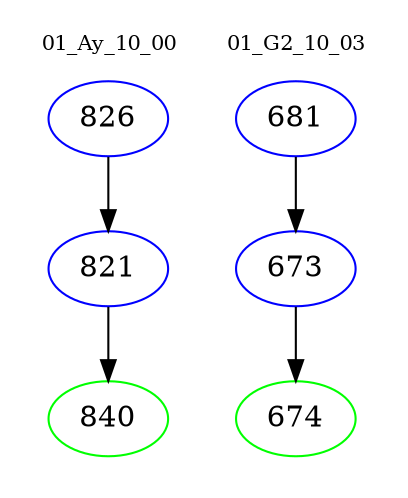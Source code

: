 digraph{
subgraph cluster_0 {
color = white
label = "01_Ay_10_00";
fontsize=10;
T0_826 [label="826", color="blue"]
T0_826 -> T0_821 [color="black"]
T0_821 [label="821", color="blue"]
T0_821 -> T0_840 [color="black"]
T0_840 [label="840", color="green"]
}
subgraph cluster_1 {
color = white
label = "01_G2_10_03";
fontsize=10;
T1_681 [label="681", color="blue"]
T1_681 -> T1_673 [color="black"]
T1_673 [label="673", color="blue"]
T1_673 -> T1_674 [color="black"]
T1_674 [label="674", color="green"]
}
}
